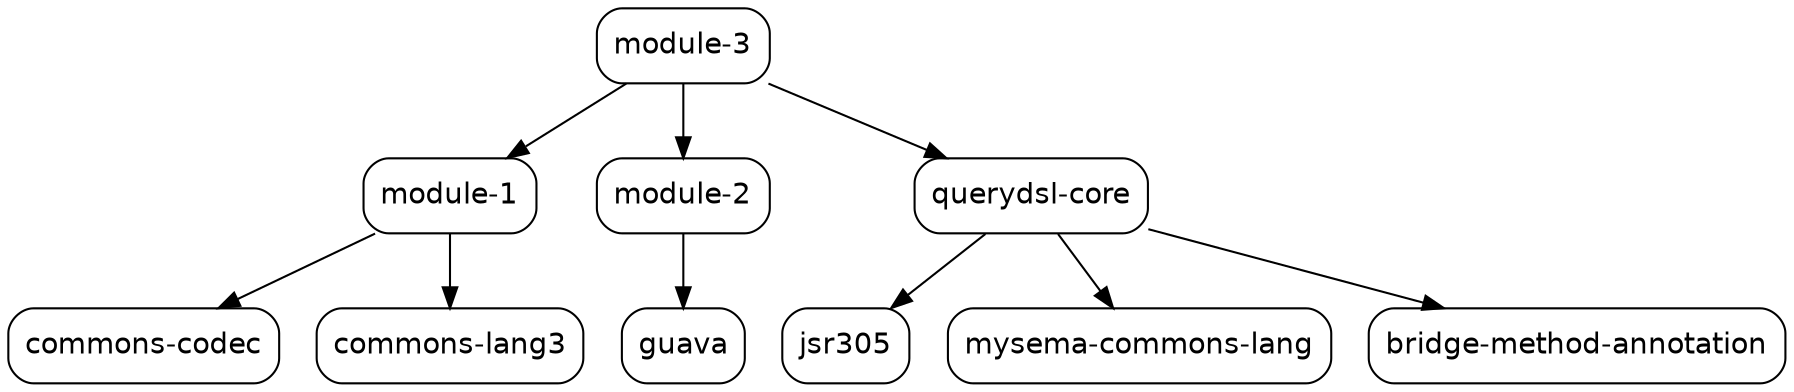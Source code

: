 digraph "module-3" {
  node [shape="box",style="rounded",fontname="Helvetica",fontsize="14"]
  edge [fontsize="10",fontname="Helvetica"]

  // Node Definitions:
  "com.github.ferstl:module-1:jar"[label=<module-1>]
  "commons-codec:commons-codec:jar"[label=<commons-codec>]
  "org.apache.commons:commons-lang3:jar"[label=<commons-lang3>]
  "com.github.ferstl:module-3:jar"[label=<module-3>]
  "com.github.ferstl:module-2:jar"[label=<module-2>]
  "com.google.guava:guava:jar"[label=<guava>]
  "com.mysema.querydsl:querydsl-core:jar"[label=<querydsl-core>]
  "com.google.code.findbugs:jsr305:jar"[label=<jsr305>]
  "com.mysema.commons:mysema-commons-lang:jar"[label=<mysema-commons-lang>]
  "com.infradna.tool:bridge-method-annotation:jar"[label=<bridge-method-annotation>]

  // Edge Definitions:
  "com.github.ferstl:module-1:jar" -> "commons-codec:commons-codec:jar"
  "com.github.ferstl:module-1:jar" -> "org.apache.commons:commons-lang3:jar"
  "com.github.ferstl:module-3:jar" -> "com.github.ferstl:module-1:jar"
  "com.github.ferstl:module-2:jar" -> "com.google.guava:guava:jar"
  "com.github.ferstl:module-3:jar" -> "com.github.ferstl:module-2:jar"
  "com.mysema.querydsl:querydsl-core:jar" -> "com.google.code.findbugs:jsr305:jar"
  "com.mysema.querydsl:querydsl-core:jar" -> "com.mysema.commons:mysema-commons-lang:jar"
  "com.mysema.querydsl:querydsl-core:jar" -> "com.infradna.tool:bridge-method-annotation:jar"
  "com.github.ferstl:module-3:jar" -> "com.mysema.querydsl:querydsl-core:jar"
}
